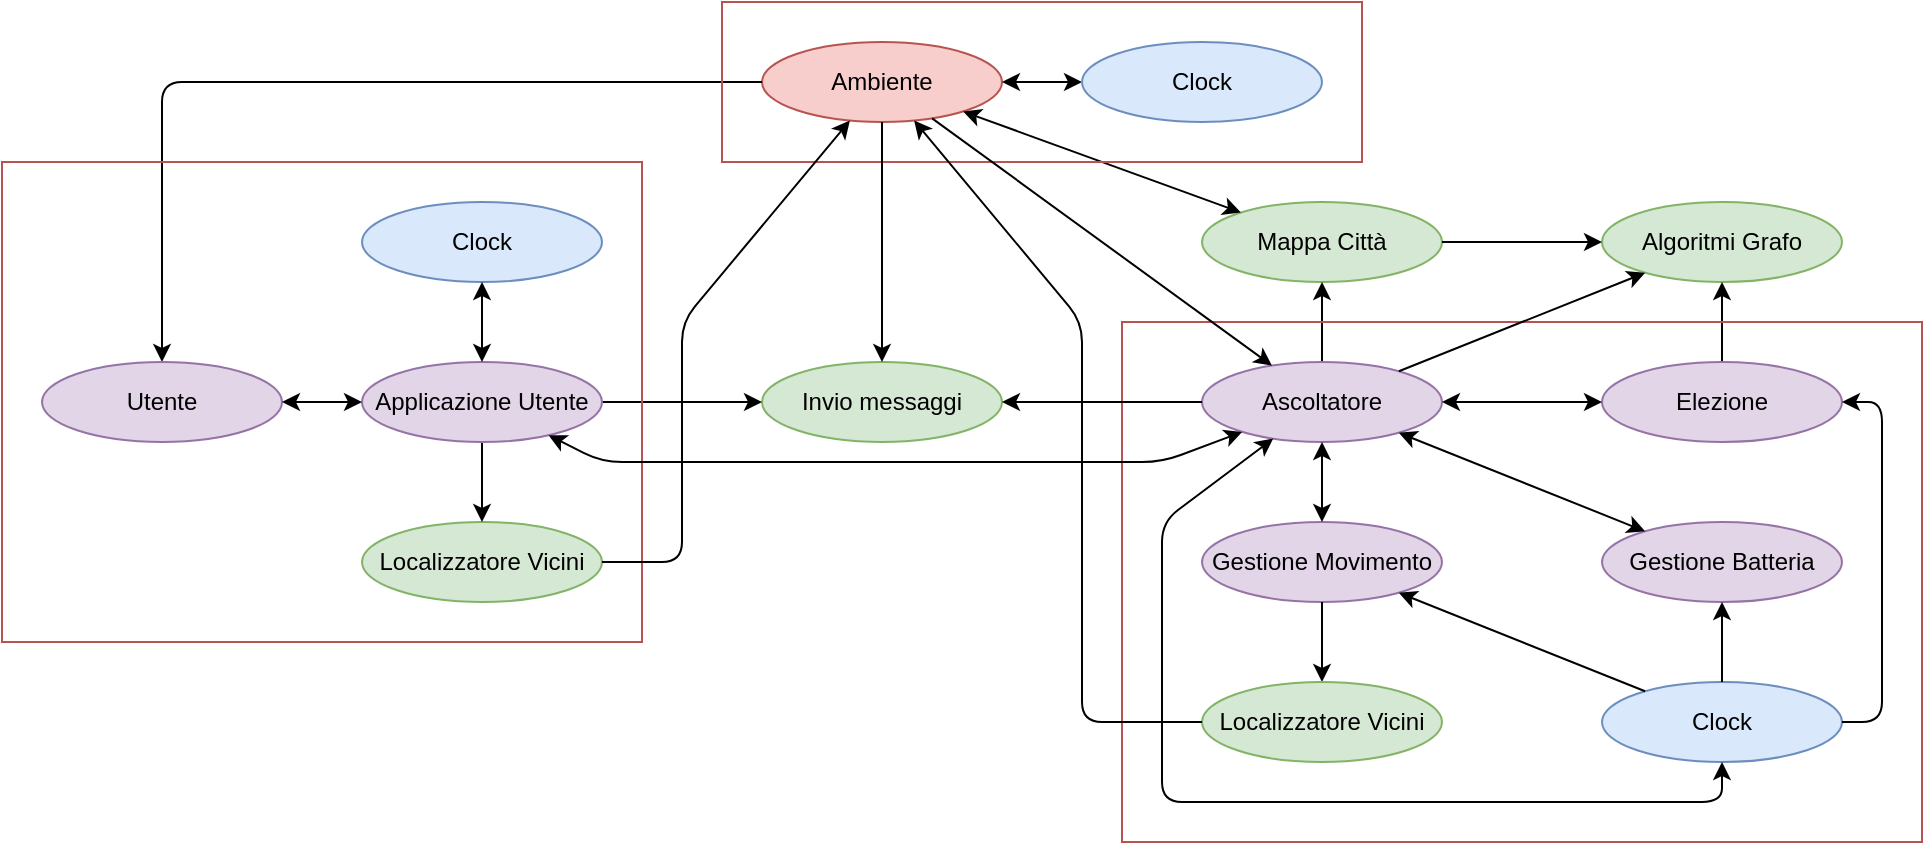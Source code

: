 <mxfile version="13.7.3" type="device"><diagram id="NWVEMYjmjm1j7ctC4qZZ" name="Page-1"><mxGraphModel dx="2740" dy="806" grid="1" gridSize="10" guides="1" tooltips="1" connect="1" arrows="1" fold="1" page="1" pageScale="1" pageWidth="827" pageHeight="1169" math="0" shadow="0"><root><mxCell id="0"/><mxCell id="1" parent="0"/><mxCell id="Xy_gKUDlNND2GwRR4Ujf-1" value="Invio messaggi" style="ellipse;whiteSpace=wrap;html=1;fillColor=#d5e8d4;strokeColor=#82b366;" parent="1" vertex="1"><mxGeometry x="-550" y="470" width="120" height="40" as="geometry"/></mxCell><mxCell id="Xy_gKUDlNND2GwRR4Ujf-2" value="Localizzatore Vicini" style="ellipse;whiteSpace=wrap;html=1;fillColor=#d5e8d4;strokeColor=#82b366;" parent="1" vertex="1"><mxGeometry x="-750" y="550" width="120" height="40" as="geometry"/></mxCell><mxCell id="Xy_gKUDlNND2GwRR4Ujf-3" value="Ambiente" style="ellipse;whiteSpace=wrap;html=1;fillColor=#f8cecc;strokeColor=#b85450;" parent="1" vertex="1"><mxGeometry x="-550" y="310" width="120" height="40" as="geometry"/></mxCell><mxCell id="Xy_gKUDlNND2GwRR4Ujf-4" value="Mappa Città" style="ellipse;whiteSpace=wrap;html=1;fillColor=#d5e8d4;strokeColor=#82b366;" parent="1" vertex="1"><mxGeometry x="-330" y="390" width="120" height="40" as="geometry"/></mxCell><mxCell id="Xy_gKUDlNND2GwRR4Ujf-5" value="" style="endArrow=classic;html=1;" parent="1" source="Xy_gKUDlNND2GwRR4Ujf-3" target="Xy_gKUDlNND2GwRR4Ujf-22" edge="1"><mxGeometry width="50" height="50" relative="1" as="geometry"><mxPoint x="-920" y="510" as="sourcePoint"/><mxPoint x="-586.718" y="473.359" as="targetPoint"/><Array as="points"><mxPoint x="-850" y="330"/></Array></mxGeometry></mxCell><mxCell id="Xy_gKUDlNND2GwRR4Ujf-6" value="" style="endArrow=classic;html=1;" parent="1" source="Xy_gKUDlNND2GwRR4Ujf-23" target="Xy_gKUDlNND2GwRR4Ujf-2" edge="1"><mxGeometry width="50" height="50" relative="1" as="geometry"><mxPoint x="-660" y="510" as="sourcePoint"/><mxPoint x="-910" y="720" as="targetPoint"/></mxGeometry></mxCell><mxCell id="Xy_gKUDlNND2GwRR4Ujf-7" value="" style="endArrow=classic;html=1;" parent="1" source="Xy_gKUDlNND2GwRR4Ujf-23" target="Xy_gKUDlNND2GwRR4Ujf-1" edge="1"><mxGeometry width="50" height="50" relative="1" as="geometry"><mxPoint x="-560" y="490" as="sourcePoint"/><mxPoint x="-630" y="890" as="targetPoint"/></mxGeometry></mxCell><mxCell id="Xy_gKUDlNND2GwRR4Ujf-11" value="Algoritmi Grafo" style="ellipse;whiteSpace=wrap;html=1;fillColor=#d5e8d4;strokeColor=#82b366;" parent="1" vertex="1"><mxGeometry x="-130" y="390" width="120" height="40" as="geometry"/></mxCell><mxCell id="Xy_gKUDlNND2GwRR4Ujf-13" value="" style="endArrow=classic;html=1;strokeColor=#000000;" parent="1" source="Xy_gKUDlNND2GwRR4Ujf-4" target="Xy_gKUDlNND2GwRR4Ujf-11" edge="1"><mxGeometry width="50" height="50" relative="1" as="geometry"><mxPoint x="-330" y="460" as="sourcePoint"/><mxPoint x="-280" y="410" as="targetPoint"/></mxGeometry></mxCell><mxCell id="Xy_gKUDlNND2GwRR4Ujf-15" value="" style="endArrow=classic;startArrow=classic;html=1;" parent="1" source="Xy_gKUDlNND2GwRR4Ujf-3" target="Xy_gKUDlNND2GwRR4Ujf-4" edge="1"><mxGeometry width="50" height="50" relative="1" as="geometry"><mxPoint x="-360" y="410" as="sourcePoint"/><mxPoint x="-310" y="360" as="targetPoint"/></mxGeometry></mxCell><mxCell id="Xy_gKUDlNND2GwRR4Ujf-17" value="Clock" style="ellipse;whiteSpace=wrap;html=1;fillColor=#dae8fc;strokeColor=#6c8ebf;" parent="1" vertex="1"><mxGeometry x="-130" y="630" width="120" height="40" as="geometry"/></mxCell><mxCell id="Xy_gKUDlNND2GwRR4Ujf-22" value="Utente" style="ellipse;whiteSpace=wrap;html=1;fillColor=#e1d5e7;strokeColor=#9673a6;" parent="1" vertex="1"><mxGeometry x="-910" y="470" width="120" height="40" as="geometry"/></mxCell><mxCell id="Xy_gKUDlNND2GwRR4Ujf-23" value="Applicazione Utente" style="ellipse;whiteSpace=wrap;html=1;fillColor=#e1d5e7;strokeColor=#9673a6;" parent="1" vertex="1"><mxGeometry x="-750" y="470" width="120" height="40" as="geometry"/></mxCell><mxCell id="Xy_gKUDlNND2GwRR4Ujf-24" value="" style="rounded=0;whiteSpace=wrap;html=1;fillColor=none;strokeColor=#b85450;" parent="1" vertex="1"><mxGeometry x="-930" y="370" width="320" height="240" as="geometry"/></mxCell><mxCell id="Xy_gKUDlNND2GwRR4Ujf-25" value="" style="endArrow=classic;startArrow=classic;html=1;" parent="1" source="Xy_gKUDlNND2GwRR4Ujf-22" target="Xy_gKUDlNND2GwRR4Ujf-23" edge="1"><mxGeometry width="50" height="50" relative="1" as="geometry"><mxPoint x="-820" y="590" as="sourcePoint"/><mxPoint x="-770" y="540" as="targetPoint"/></mxGeometry></mxCell><mxCell id="Xy_gKUDlNND2GwRR4Ujf-32" value="" style="endArrow=classic;html=1;" parent="1" source="Xy_gKUDlNND2GwRR4Ujf-35" target="Xy_gKUDlNND2GwRR4Ujf-11" edge="1"><mxGeometry width="50" height="50" relative="1" as="geometry"><mxPoint x="-60" y="470" as="sourcePoint"/><mxPoint x="-100" y="430" as="targetPoint"/></mxGeometry></mxCell><mxCell id="Xy_gKUDlNND2GwRR4Ujf-33" value="" style="endArrow=classic;html=1;strokeColor=#000000;" parent="1" source="Xy_gKUDlNND2GwRR4Ujf-34" target="Xy_gKUDlNND2GwRR4Ujf-4" edge="1"><mxGeometry width="50" height="50" relative="1" as="geometry"><mxPoint x="-220" y="470" as="sourcePoint"/><mxPoint x="-260" y="430" as="targetPoint"/></mxGeometry></mxCell><mxCell id="Xy_gKUDlNND2GwRR4Ujf-34" value="Ascoltatore" style="ellipse;whiteSpace=wrap;html=1;fillColor=#e1d5e7;strokeColor=#9673a6;" parent="1" vertex="1"><mxGeometry x="-330" y="470" width="120" height="40" as="geometry"/></mxCell><mxCell id="Xy_gKUDlNND2GwRR4Ujf-35" value="Elezione" style="ellipse;whiteSpace=wrap;html=1;fillColor=#e1d5e7;strokeColor=#9673a6;" parent="1" vertex="1"><mxGeometry x="-130" y="470" width="120" height="40" as="geometry"/></mxCell><mxCell id="Xy_gKUDlNND2GwRR4Ujf-36" value="" style="endArrow=classic;startArrow=classic;html=1;" parent="1" source="Xy_gKUDlNND2GwRR4Ujf-34" target="Xy_gKUDlNND2GwRR4Ujf-35" edge="1"><mxGeometry width="50" height="50" relative="1" as="geometry"><mxPoint x="-230" y="580" as="sourcePoint"/><mxPoint x="-180" y="530" as="targetPoint"/></mxGeometry></mxCell><mxCell id="Xy_gKUDlNND2GwRR4Ujf-37" value="Gestione Batteria" style="ellipse;whiteSpace=wrap;html=1;fillColor=#e1d5e7;strokeColor=#9673a6;" parent="1" vertex="1"><mxGeometry x="-130" y="550" width="120" height="40" as="geometry"/></mxCell><mxCell id="Xy_gKUDlNND2GwRR4Ujf-38" value="Gestione Movimento" style="ellipse;whiteSpace=wrap;html=1;fillColor=#e1d5e7;strokeColor=#9673a6;" parent="1" vertex="1"><mxGeometry x="-330" y="550" width="120" height="40" as="geometry"/></mxCell><mxCell id="Xy_gKUDlNND2GwRR4Ujf-39" value="" style="endArrow=classic;startArrow=classic;html=1;strokeColor=#000000;" parent="1" source="Xy_gKUDlNND2GwRR4Ujf-38" target="Xy_gKUDlNND2GwRR4Ujf-34" edge="1"><mxGeometry width="50" height="50" relative="1" as="geometry"><mxPoint x="-270" y="680" as="sourcePoint"/><mxPoint x="-220" y="630" as="targetPoint"/></mxGeometry></mxCell><mxCell id="Xy_gKUDlNND2GwRR4Ujf-40" value="" style="endArrow=classic;startArrow=classic;html=1;strokeColor=#000000;" parent="1" source="Xy_gKUDlNND2GwRR4Ujf-37" target="Xy_gKUDlNND2GwRR4Ujf-34" edge="1"><mxGeometry width="50" height="50" relative="1" as="geometry"><mxPoint x="-170" y="700" as="sourcePoint"/><mxPoint x="-120" y="650" as="targetPoint"/></mxGeometry></mxCell><mxCell id="Xy_gKUDlNND2GwRR4Ujf-41" value="" style="rounded=0;whiteSpace=wrap;html=1;fillColor=none;strokeColor=#b85450;" parent="1" vertex="1"><mxGeometry x="-370" y="450" width="400" height="260" as="geometry"/></mxCell><mxCell id="Xy_gKUDlNND2GwRR4Ujf-48" value="Clock" style="ellipse;whiteSpace=wrap;html=1;fillColor=#dae8fc;strokeColor=#6c8ebf;" parent="1" vertex="1"><mxGeometry x="-750" y="390" width="120" height="40" as="geometry"/></mxCell><mxCell id="Xy_gKUDlNND2GwRR4Ujf-50" value="" style="endArrow=classic;startArrow=classic;html=1;" parent="1" source="Xy_gKUDlNND2GwRR4Ujf-17" target="Xy_gKUDlNND2GwRR4Ujf-34" edge="1"><mxGeometry width="50" height="50" relative="1" as="geometry"><mxPoint x="-390" y="690" as="sourcePoint"/><mxPoint x="-340" y="640" as="targetPoint"/><Array as="points"><mxPoint x="-70" y="690"/><mxPoint x="-350" y="690"/><mxPoint x="-350" y="550"/></Array></mxGeometry></mxCell><mxCell id="Xy_gKUDlNND2GwRR4Ujf-51" value="" style="endArrow=classic;html=1;" parent="1" source="Xy_gKUDlNND2GwRR4Ujf-17" target="Xy_gKUDlNND2GwRR4Ujf-38" edge="1"><mxGeometry width="50" height="50" relative="1" as="geometry"><mxPoint x="-170" y="650" as="sourcePoint"/><mxPoint x="-120" y="600" as="targetPoint"/></mxGeometry></mxCell><mxCell id="Xy_gKUDlNND2GwRR4Ujf-54" value="" style="endArrow=classic;html=1;" parent="1" source="Xy_gKUDlNND2GwRR4Ujf-17" target="Xy_gKUDlNND2GwRR4Ujf-37" edge="1"><mxGeometry width="50" height="50" relative="1" as="geometry"><mxPoint x="-170" y="710" as="sourcePoint"/><mxPoint x="-120" y="660" as="targetPoint"/></mxGeometry></mxCell><mxCell id="Xy_gKUDlNND2GwRR4Ujf-55" value="" style="endArrow=classic;html=1;" parent="1" source="Xy_gKUDlNND2GwRR4Ujf-38" target="Xy_gKUDlNND2GwRR4Ujf-61" edge="1"><mxGeometry width="50" height="50" relative="1" as="geometry"><mxPoint x="-440" y="620" as="sourcePoint"/><mxPoint x="-390" y="570" as="targetPoint"/></mxGeometry></mxCell><mxCell id="Xy_gKUDlNND2GwRR4Ujf-56" value="" style="endArrow=classic;startArrow=classic;html=1;" parent="1" source="Xy_gKUDlNND2GwRR4Ujf-23" target="Xy_gKUDlNND2GwRR4Ujf-48" edge="1"><mxGeometry width="50" height="50" relative="1" as="geometry"><mxPoint x="-650" y="480" as="sourcePoint"/><mxPoint x="-600" y="430" as="targetPoint"/></mxGeometry></mxCell><mxCell id="Xy_gKUDlNND2GwRR4Ujf-57" value="" style="endArrow=classic;startArrow=classic;html=1;" parent="1" source="Xy_gKUDlNND2GwRR4Ujf-62" target="Xy_gKUDlNND2GwRR4Ujf-3" edge="1"><mxGeometry width="50" height="50" relative="1" as="geometry"><mxPoint x="-620" y="490" as="sourcePoint"/><mxPoint x="-570" y="440" as="targetPoint"/></mxGeometry></mxCell><mxCell id="Xy_gKUDlNND2GwRR4Ujf-59" value="" style="endArrow=classic;html=1;" parent="1" source="Xy_gKUDlNND2GwRR4Ujf-17" target="Xy_gKUDlNND2GwRR4Ujf-35" edge="1"><mxGeometry width="50" height="50" relative="1" as="geometry"><mxPoint y="560" as="sourcePoint"/><mxPoint x="50" y="510" as="targetPoint"/><Array as="points"><mxPoint x="10" y="650"/><mxPoint x="10" y="630"/><mxPoint x="10" y="490"/></Array></mxGeometry></mxCell><mxCell id="Xy_gKUDlNND2GwRR4Ujf-61" value="Localizzatore Vicini" style="ellipse;whiteSpace=wrap;html=1;fillColor=#d5e8d4;strokeColor=#82b366;" parent="1" vertex="1"><mxGeometry x="-330" y="630" width="120" height="40" as="geometry"/></mxCell><mxCell id="Xy_gKUDlNND2GwRR4Ujf-62" value="Clock" style="ellipse;whiteSpace=wrap;html=1;fillColor=#dae8fc;strokeColor=#6c8ebf;" parent="1" vertex="1"><mxGeometry x="-390" y="310" width="120" height="40" as="geometry"/></mxCell><mxCell id="Xy_gKUDlNND2GwRR4Ujf-63" value="" style="rounded=0;whiteSpace=wrap;html=1;fillColor=none;strokeColor=#b85450;" parent="1" vertex="1"><mxGeometry x="-570" y="290" width="320" height="80" as="geometry"/></mxCell><mxCell id="Xy_gKUDlNND2GwRR4Ujf-64" value="" style="endArrow=classic;html=1;" parent="1" source="Xy_gKUDlNND2GwRR4Ujf-2" target="Xy_gKUDlNND2GwRR4Ujf-3" edge="1"><mxGeometry width="50" height="50" relative="1" as="geometry"><mxPoint x="-480" y="660" as="sourcePoint"/><mxPoint x="-460" y="580" as="targetPoint"/><Array as="points"><mxPoint x="-590" y="570"/><mxPoint x="-590" y="450"/></Array></mxGeometry></mxCell><mxCell id="Xy_gKUDlNND2GwRR4Ujf-66" value="" style="endArrow=classic;html=1;" parent="1" source="Xy_gKUDlNND2GwRR4Ujf-61" target="Xy_gKUDlNND2GwRR4Ujf-3" edge="1"><mxGeometry width="50" height="50" relative="1" as="geometry"><mxPoint x="-510" y="640" as="sourcePoint"/><mxPoint x="-460" y="590" as="targetPoint"/><Array as="points"><mxPoint x="-390" y="650"/><mxPoint x="-390" y="450"/></Array></mxGeometry></mxCell><mxCell id="MYsake6SP4hL4AxOQGb3-2" value="" style="endArrow=classic;startArrow=classic;html=1;" parent="1" source="Xy_gKUDlNND2GwRR4Ujf-23" target="Xy_gKUDlNND2GwRR4Ujf-34" edge="1"><mxGeometry width="50" height="50" relative="1" as="geometry"><mxPoint x="-530" y="580" as="sourcePoint"/><mxPoint x="-480" y="530" as="targetPoint"/><Array as="points"><mxPoint x="-630" y="520"/><mxPoint x="-350" y="520"/></Array></mxGeometry></mxCell><mxCell id="MYsake6SP4hL4AxOQGb3-3" value="" style="endArrow=classic;html=1;" parent="1" source="Xy_gKUDlNND2GwRR4Ujf-3" target="Xy_gKUDlNND2GwRR4Ujf-1" edge="1"><mxGeometry width="50" height="50" relative="1" as="geometry"><mxPoint x="-510" y="460" as="sourcePoint"/><mxPoint x="-460" y="410" as="targetPoint"/></mxGeometry></mxCell><mxCell id="MYsake6SP4hL4AxOQGb3-5" value="" style="endArrow=classic;html=1;" parent="1" source="Xy_gKUDlNND2GwRR4Ujf-34" target="Xy_gKUDlNND2GwRR4Ujf-1" edge="1"><mxGeometry width="50" height="50" relative="1" as="geometry"><mxPoint x="-550" y="690" as="sourcePoint"/><mxPoint x="-430" y="590" as="targetPoint"/></mxGeometry></mxCell><mxCell id="MYsake6SP4hL4AxOQGb3-6" value="" style="endArrow=classic;html=1;" parent="1" source="Xy_gKUDlNND2GwRR4Ujf-3" target="Xy_gKUDlNND2GwRR4Ujf-34" edge="1"><mxGeometry width="50" height="50" relative="1" as="geometry"><mxPoint x="-50" y="300" as="sourcePoint"/><mxPoint y="250" as="targetPoint"/></mxGeometry></mxCell><mxCell id="MYsake6SP4hL4AxOQGb3-7" value="" style="endArrow=classic;html=1;" parent="1" source="Xy_gKUDlNND2GwRR4Ujf-34" target="Xy_gKUDlNND2GwRR4Ujf-11" edge="1"><mxGeometry width="50" height="50" relative="1" as="geometry"><mxPoint x="180" y="450" as="sourcePoint"/><mxPoint x="230" y="400" as="targetPoint"/></mxGeometry></mxCell></root></mxGraphModel></diagram></mxfile>